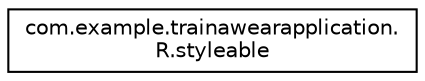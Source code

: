 digraph "Graphical Class Hierarchy"
{
 // INTERACTIVE_SVG=YES
 // LATEX_PDF_SIZE
  edge [fontname="Helvetica",fontsize="10",labelfontname="Helvetica",labelfontsize="10"];
  node [fontname="Helvetica",fontsize="10",shape=record];
  rankdir="LR";
  Node0 [label="com.example.trainawearapplication.\lR.styleable",height=0.2,width=0.4,color="black", fillcolor="white", style="filled",URL="$classcom_1_1example_1_1trainawearapplication_1_1_r_1_1styleable.html",tooltip=" "];
}

